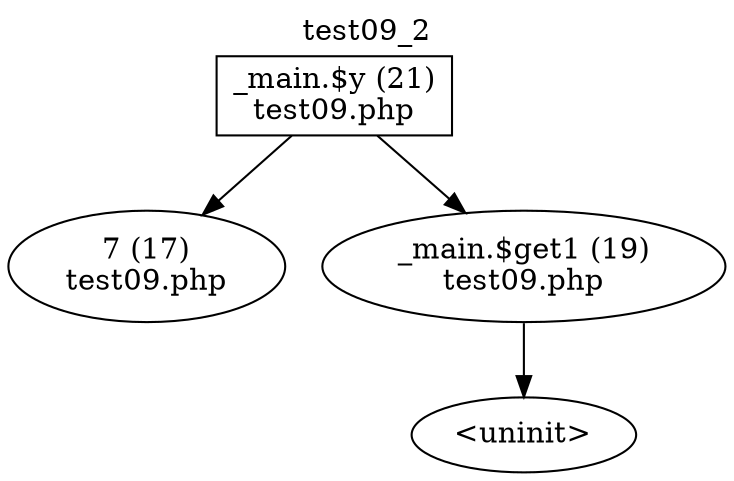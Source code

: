 digraph cfg {
  label="test09_2";
  labelloc=t;
  n1 [shape=box, label="_main.$y (21)\ntest09.php"];
  n2 [shape=ellipse, label="7 (17)\ntest09.php"];
  n3 [shape=ellipse, label="_main.$get1 (19)\ntest09.php"];
  n4 [shape=ellipse, label="<uninit>"];
  n1 -> n2;
  n1 -> n3;
  n3 -> n4;
}
